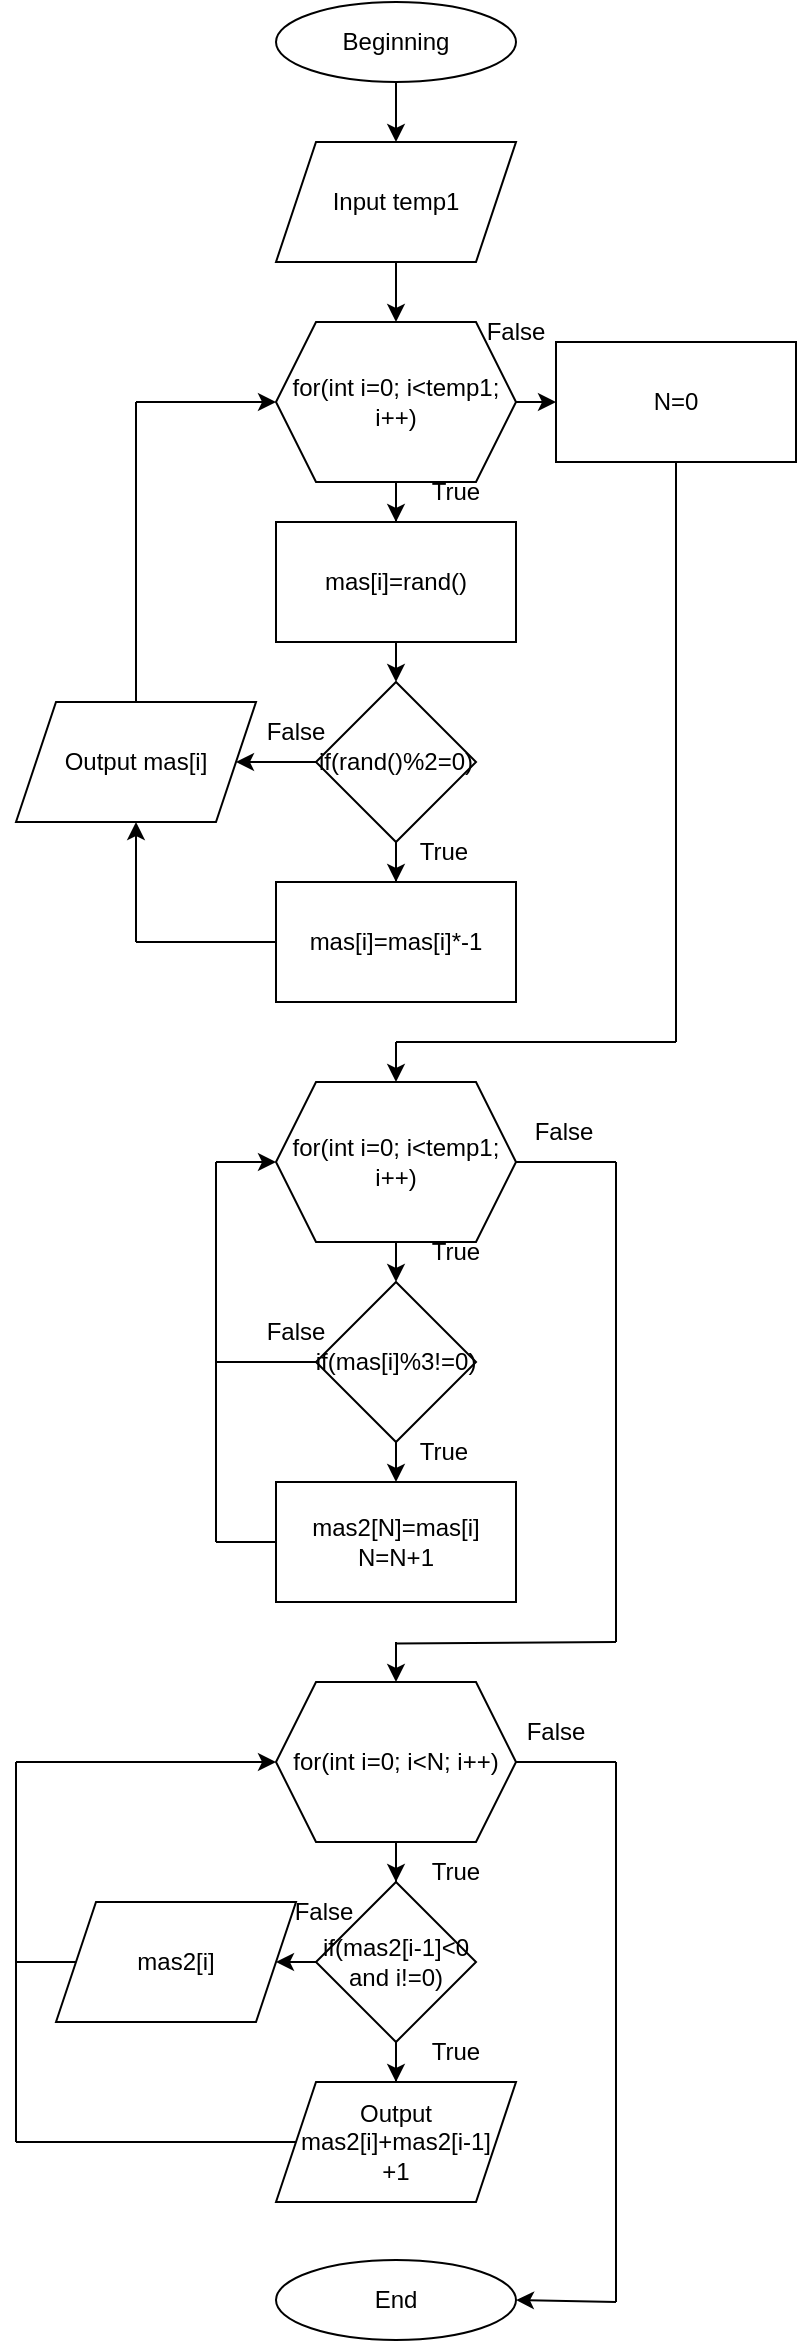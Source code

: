<mxfile version="22.1.4" type="github">
  <diagram name="Страница — 1" id="QdRjNQQR4QtvAwV5bxlI">
    <mxGraphModel dx="1050" dy="565" grid="1" gridSize="10" guides="1" tooltips="1" connect="1" arrows="1" fold="1" page="1" pageScale="1" pageWidth="827" pageHeight="1169" math="0" shadow="0">
      <root>
        <mxCell id="0" />
        <mxCell id="1" parent="0" />
        <mxCell id="7c0A-dP-2c0LiIIa3m8O-8" value="" style="edgeStyle=orthogonalEdgeStyle;rounded=0;orthogonalLoop=1;jettySize=auto;html=1;" edge="1" parent="1" source="7c0A-dP-2c0LiIIa3m8O-1" target="7c0A-dP-2c0LiIIa3m8O-2">
          <mxGeometry relative="1" as="geometry" />
        </mxCell>
        <mxCell id="7c0A-dP-2c0LiIIa3m8O-1" value="Beginning" style="ellipse;whiteSpace=wrap;html=1;" vertex="1" parent="1">
          <mxGeometry x="330" y="40" width="120" height="40" as="geometry" />
        </mxCell>
        <mxCell id="7c0A-dP-2c0LiIIa3m8O-9" value="" style="edgeStyle=orthogonalEdgeStyle;rounded=0;orthogonalLoop=1;jettySize=auto;html=1;" edge="1" parent="1" source="7c0A-dP-2c0LiIIa3m8O-2" target="7c0A-dP-2c0LiIIa3m8O-3">
          <mxGeometry relative="1" as="geometry" />
        </mxCell>
        <mxCell id="7c0A-dP-2c0LiIIa3m8O-2" value="Input temp1" style="shape=parallelogram;perimeter=parallelogramPerimeter;whiteSpace=wrap;html=1;fixedSize=1;" vertex="1" parent="1">
          <mxGeometry x="330" y="110" width="120" height="60" as="geometry" />
        </mxCell>
        <mxCell id="7c0A-dP-2c0LiIIa3m8O-10" value="" style="edgeStyle=orthogonalEdgeStyle;rounded=0;orthogonalLoop=1;jettySize=auto;html=1;" edge="1" parent="1" source="7c0A-dP-2c0LiIIa3m8O-3" target="7c0A-dP-2c0LiIIa3m8O-5">
          <mxGeometry relative="1" as="geometry" />
        </mxCell>
        <mxCell id="7c0A-dP-2c0LiIIa3m8O-3" value="for(int i=0; i&amp;lt;temp1; i++)" style="shape=hexagon;perimeter=hexagonPerimeter2;whiteSpace=wrap;html=1;fixedSize=1;" vertex="1" parent="1">
          <mxGeometry x="330" y="200" width="120" height="80" as="geometry" />
        </mxCell>
        <mxCell id="7c0A-dP-2c0LiIIa3m8O-4" value="mas[i]=rand()" style="rounded=0;whiteSpace=wrap;html=1;" vertex="1" parent="1">
          <mxGeometry x="330" y="300" width="120" height="60" as="geometry" />
        </mxCell>
        <mxCell id="7c0A-dP-2c0LiIIa3m8O-12" value="" style="edgeStyle=orthogonalEdgeStyle;rounded=0;orthogonalLoop=1;jettySize=auto;html=1;" edge="1" parent="1" source="7c0A-dP-2c0LiIIa3m8O-5" target="7c0A-dP-2c0LiIIa3m8O-6">
          <mxGeometry relative="1" as="geometry" />
        </mxCell>
        <mxCell id="7c0A-dP-2c0LiIIa3m8O-13" value="" style="edgeStyle=orthogonalEdgeStyle;rounded=0;orthogonalLoop=1;jettySize=auto;html=1;" edge="1" parent="1" source="7c0A-dP-2c0LiIIa3m8O-5" target="7c0A-dP-2c0LiIIa3m8O-7">
          <mxGeometry relative="1" as="geometry" />
        </mxCell>
        <mxCell id="7c0A-dP-2c0LiIIa3m8O-5" value="if(rand()%2=0)" style="rhombus;whiteSpace=wrap;html=1;" vertex="1" parent="1">
          <mxGeometry x="350" y="380" width="80" height="80" as="geometry" />
        </mxCell>
        <mxCell id="7c0A-dP-2c0LiIIa3m8O-6" value="mas[i]=mas[i]*-1" style="rounded=0;whiteSpace=wrap;html=1;" vertex="1" parent="1">
          <mxGeometry x="330" y="480" width="120" height="60" as="geometry" />
        </mxCell>
        <mxCell id="7c0A-dP-2c0LiIIa3m8O-7" value="Output mas[i]" style="shape=parallelogram;perimeter=parallelogramPerimeter;whiteSpace=wrap;html=1;fixedSize=1;" vertex="1" parent="1">
          <mxGeometry x="200" y="390" width="120" height="60" as="geometry" />
        </mxCell>
        <mxCell id="7c0A-dP-2c0LiIIa3m8O-11" value="" style="endArrow=classic;html=1;rounded=0;exitX=0.5;exitY=1;exitDx=0;exitDy=0;entryX=0.5;entryY=0;entryDx=0;entryDy=0;" edge="1" parent="1" source="7c0A-dP-2c0LiIIa3m8O-3" target="7c0A-dP-2c0LiIIa3m8O-4">
          <mxGeometry width="50" height="50" relative="1" as="geometry">
            <mxPoint x="390" y="320" as="sourcePoint" />
            <mxPoint x="440" y="270" as="targetPoint" />
          </mxGeometry>
        </mxCell>
        <mxCell id="7c0A-dP-2c0LiIIa3m8O-14" value="" style="endArrow=none;html=1;rounded=0;exitX=0;exitY=0.5;exitDx=0;exitDy=0;" edge="1" parent="1" source="7c0A-dP-2c0LiIIa3m8O-6">
          <mxGeometry width="50" height="50" relative="1" as="geometry">
            <mxPoint x="390" y="320" as="sourcePoint" />
            <mxPoint x="260" y="510" as="targetPoint" />
          </mxGeometry>
        </mxCell>
        <mxCell id="7c0A-dP-2c0LiIIa3m8O-15" value="" style="endArrow=classic;html=1;rounded=0;entryX=0.5;entryY=1;entryDx=0;entryDy=0;" edge="1" parent="1" target="7c0A-dP-2c0LiIIa3m8O-7">
          <mxGeometry width="50" height="50" relative="1" as="geometry">
            <mxPoint x="260" y="510" as="sourcePoint" />
            <mxPoint x="440" y="270" as="targetPoint" />
          </mxGeometry>
        </mxCell>
        <mxCell id="7c0A-dP-2c0LiIIa3m8O-16" value="" style="endArrow=none;html=1;rounded=0;exitX=0.5;exitY=0;exitDx=0;exitDy=0;" edge="1" parent="1" source="7c0A-dP-2c0LiIIa3m8O-7">
          <mxGeometry width="50" height="50" relative="1" as="geometry">
            <mxPoint x="390" y="320" as="sourcePoint" />
            <mxPoint x="260" y="240" as="targetPoint" />
          </mxGeometry>
        </mxCell>
        <mxCell id="7c0A-dP-2c0LiIIa3m8O-17" value="" style="endArrow=classic;html=1;rounded=0;entryX=0;entryY=0.5;entryDx=0;entryDy=0;" edge="1" parent="1" target="7c0A-dP-2c0LiIIa3m8O-3">
          <mxGeometry width="50" height="50" relative="1" as="geometry">
            <mxPoint x="260" y="240" as="sourcePoint" />
            <mxPoint x="440" y="270" as="targetPoint" />
          </mxGeometry>
        </mxCell>
        <mxCell id="7c0A-dP-2c0LiIIa3m8O-18" value="N=0" style="rounded=0;whiteSpace=wrap;html=1;" vertex="1" parent="1">
          <mxGeometry x="470" y="210" width="120" height="60" as="geometry" />
        </mxCell>
        <mxCell id="7c0A-dP-2c0LiIIa3m8O-19" value="" style="endArrow=none;html=1;rounded=0;entryX=0.5;entryY=1;entryDx=0;entryDy=0;" edge="1" parent="1" target="7c0A-dP-2c0LiIIa3m8O-18">
          <mxGeometry width="50" height="50" relative="1" as="geometry">
            <mxPoint x="530" y="560" as="sourcePoint" />
            <mxPoint x="440" y="460" as="targetPoint" />
          </mxGeometry>
        </mxCell>
        <mxCell id="7c0A-dP-2c0LiIIa3m8O-20" value="" style="endArrow=none;html=1;rounded=0;" edge="1" parent="1">
          <mxGeometry width="50" height="50" relative="1" as="geometry">
            <mxPoint x="390" y="560" as="sourcePoint" />
            <mxPoint x="530" y="560" as="targetPoint" />
          </mxGeometry>
        </mxCell>
        <mxCell id="7c0A-dP-2c0LiIIa3m8O-21" value="for(int i=0; i&amp;lt;temp1; i++)" style="shape=hexagon;perimeter=hexagonPerimeter2;whiteSpace=wrap;html=1;fixedSize=1;" vertex="1" parent="1">
          <mxGeometry x="330" y="580" width="120" height="80" as="geometry" />
        </mxCell>
        <mxCell id="7c0A-dP-2c0LiIIa3m8O-22" value="" style="endArrow=classic;html=1;rounded=0;entryX=0.5;entryY=0;entryDx=0;entryDy=0;" edge="1" parent="1" target="7c0A-dP-2c0LiIIa3m8O-21">
          <mxGeometry width="50" height="50" relative="1" as="geometry">
            <mxPoint x="390" y="560" as="sourcePoint" />
            <mxPoint x="440" y="460" as="targetPoint" />
          </mxGeometry>
        </mxCell>
        <mxCell id="7c0A-dP-2c0LiIIa3m8O-23" value="if(mas[i]%3!=0)" style="rhombus;whiteSpace=wrap;html=1;" vertex="1" parent="1">
          <mxGeometry x="350" y="680" width="80" height="80" as="geometry" />
        </mxCell>
        <mxCell id="7c0A-dP-2c0LiIIa3m8O-24" value="mas2[N]=mas[i]&lt;br&gt;N=N+1" style="rounded=0;whiteSpace=wrap;html=1;" vertex="1" parent="1">
          <mxGeometry x="330" y="780" width="120" height="60" as="geometry" />
        </mxCell>
        <mxCell id="7c0A-dP-2c0LiIIa3m8O-25" value="" style="endArrow=none;html=1;rounded=0;exitX=0;exitY=0.5;exitDx=0;exitDy=0;" edge="1" parent="1" source="7c0A-dP-2c0LiIIa3m8O-23">
          <mxGeometry width="50" height="50" relative="1" as="geometry">
            <mxPoint x="390" y="690" as="sourcePoint" />
            <mxPoint x="300" y="720" as="targetPoint" />
          </mxGeometry>
        </mxCell>
        <mxCell id="7c0A-dP-2c0LiIIa3m8O-26" value="" style="endArrow=none;html=1;rounded=0;exitX=0;exitY=0.5;exitDx=0;exitDy=0;" edge="1" parent="1" source="7c0A-dP-2c0LiIIa3m8O-24">
          <mxGeometry width="50" height="50" relative="1" as="geometry">
            <mxPoint x="390" y="690" as="sourcePoint" />
            <mxPoint x="300" y="810" as="targetPoint" />
          </mxGeometry>
        </mxCell>
        <mxCell id="7c0A-dP-2c0LiIIa3m8O-27" value="" style="endArrow=none;html=1;rounded=0;" edge="1" parent="1">
          <mxGeometry width="50" height="50" relative="1" as="geometry">
            <mxPoint x="300" y="810" as="sourcePoint" />
            <mxPoint x="300" y="620" as="targetPoint" />
          </mxGeometry>
        </mxCell>
        <mxCell id="7c0A-dP-2c0LiIIa3m8O-28" value="" style="endArrow=classic;html=1;rounded=0;entryX=0;entryY=0.5;entryDx=0;entryDy=0;" edge="1" parent="1" target="7c0A-dP-2c0LiIIa3m8O-21">
          <mxGeometry width="50" height="50" relative="1" as="geometry">
            <mxPoint x="300" y="620" as="sourcePoint" />
            <mxPoint x="490" y="630" as="targetPoint" />
          </mxGeometry>
        </mxCell>
        <mxCell id="7c0A-dP-2c0LiIIa3m8O-29" value="" style="endArrow=none;html=1;rounded=0;" edge="1" parent="1">
          <mxGeometry width="50" height="50" relative="1" as="geometry">
            <mxPoint x="500" y="860" as="sourcePoint" />
            <mxPoint x="500" y="620" as="targetPoint" />
          </mxGeometry>
        </mxCell>
        <mxCell id="7c0A-dP-2c0LiIIa3m8O-30" value="" style="endArrow=none;html=1;rounded=0;exitX=1;exitY=0.5;exitDx=0;exitDy=0;" edge="1" parent="1" source="7c0A-dP-2c0LiIIa3m8O-21">
          <mxGeometry width="50" height="50" relative="1" as="geometry">
            <mxPoint x="440" y="680" as="sourcePoint" />
            <mxPoint x="500" y="620" as="targetPoint" />
          </mxGeometry>
        </mxCell>
        <mxCell id="7c0A-dP-2c0LiIIa3m8O-31" value="" style="endArrow=none;html=1;rounded=0;" edge="1" parent="1">
          <mxGeometry width="50" height="50" relative="1" as="geometry">
            <mxPoint x="390" y="860.8" as="sourcePoint" />
            <mxPoint x="500" y="860" as="targetPoint" />
          </mxGeometry>
        </mxCell>
        <mxCell id="7c0A-dP-2c0LiIIa3m8O-37" value="" style="edgeStyle=orthogonalEdgeStyle;rounded=0;orthogonalLoop=1;jettySize=auto;html=1;" edge="1" parent="1" source="7c0A-dP-2c0LiIIa3m8O-32" target="7c0A-dP-2c0LiIIa3m8O-34">
          <mxGeometry relative="1" as="geometry" />
        </mxCell>
        <mxCell id="7c0A-dP-2c0LiIIa3m8O-32" value="for(int i=0; i&amp;lt;N; i++)" style="shape=hexagon;perimeter=hexagonPerimeter2;whiteSpace=wrap;html=1;fixedSize=1;" vertex="1" parent="1">
          <mxGeometry x="330" y="880" width="120" height="80" as="geometry" />
        </mxCell>
        <mxCell id="7c0A-dP-2c0LiIIa3m8O-33" value="" style="endArrow=classic;html=1;rounded=0;entryX=0.5;entryY=0;entryDx=0;entryDy=0;" edge="1" parent="1" target="7c0A-dP-2c0LiIIa3m8O-32">
          <mxGeometry width="50" height="50" relative="1" as="geometry">
            <mxPoint x="390" y="860" as="sourcePoint" />
            <mxPoint x="490" y="860" as="targetPoint" />
          </mxGeometry>
        </mxCell>
        <mxCell id="7c0A-dP-2c0LiIIa3m8O-38" value="" style="edgeStyle=orthogonalEdgeStyle;rounded=0;orthogonalLoop=1;jettySize=auto;html=1;" edge="1" parent="1" source="7c0A-dP-2c0LiIIa3m8O-34" target="7c0A-dP-2c0LiIIa3m8O-35">
          <mxGeometry relative="1" as="geometry" />
        </mxCell>
        <mxCell id="7c0A-dP-2c0LiIIa3m8O-34" value="if(mas2[i-1]&amp;lt;0&lt;br&gt;and i!=0)" style="rhombus;whiteSpace=wrap;html=1;" vertex="1" parent="1">
          <mxGeometry x="350" y="980" width="80" height="80" as="geometry" />
        </mxCell>
        <mxCell id="7c0A-dP-2c0LiIIa3m8O-35" value="Output mas2[i]+mas2[i-1]&lt;br&gt;+1" style="shape=parallelogram;perimeter=parallelogramPerimeter;whiteSpace=wrap;html=1;fixedSize=1;" vertex="1" parent="1">
          <mxGeometry x="330" y="1080" width="120" height="60" as="geometry" />
        </mxCell>
        <mxCell id="7c0A-dP-2c0LiIIa3m8O-36" value="mas2[i]" style="shape=parallelogram;perimeter=parallelogramPerimeter;whiteSpace=wrap;html=1;fixedSize=1;" vertex="1" parent="1">
          <mxGeometry x="220" y="990" width="120" height="60" as="geometry" />
        </mxCell>
        <mxCell id="7c0A-dP-2c0LiIIa3m8O-39" value="" style="endArrow=classic;html=1;rounded=0;entryX=1;entryY=0.5;entryDx=0;entryDy=0;exitX=0;exitY=0.5;exitDx=0;exitDy=0;" edge="1" parent="1" source="7c0A-dP-2c0LiIIa3m8O-34" target="7c0A-dP-2c0LiIIa3m8O-36">
          <mxGeometry width="50" height="50" relative="1" as="geometry">
            <mxPoint x="440" y="1040" as="sourcePoint" />
            <mxPoint x="490" y="990" as="targetPoint" />
          </mxGeometry>
        </mxCell>
        <mxCell id="7c0A-dP-2c0LiIIa3m8O-40" value="" style="endArrow=none;html=1;rounded=0;" edge="1" parent="1">
          <mxGeometry width="50" height="50" relative="1" as="geometry">
            <mxPoint x="200" y="1110" as="sourcePoint" />
            <mxPoint x="200" y="920" as="targetPoint" />
          </mxGeometry>
        </mxCell>
        <mxCell id="7c0A-dP-2c0LiIIa3m8O-41" value="" style="endArrow=none;html=1;rounded=0;exitX=0;exitY=0.5;exitDx=0;exitDy=0;" edge="1" parent="1" source="7c0A-dP-2c0LiIIa3m8O-36">
          <mxGeometry width="50" height="50" relative="1" as="geometry">
            <mxPoint x="440" y="1040" as="sourcePoint" />
            <mxPoint x="200" y="1020" as="targetPoint" />
          </mxGeometry>
        </mxCell>
        <mxCell id="7c0A-dP-2c0LiIIa3m8O-42" value="" style="endArrow=none;html=1;rounded=0;exitX=0;exitY=0.5;exitDx=0;exitDy=0;" edge="1" parent="1" source="7c0A-dP-2c0LiIIa3m8O-35">
          <mxGeometry width="50" height="50" relative="1" as="geometry">
            <mxPoint x="440" y="1040" as="sourcePoint" />
            <mxPoint x="200" y="1110" as="targetPoint" />
          </mxGeometry>
        </mxCell>
        <mxCell id="7c0A-dP-2c0LiIIa3m8O-43" value="" style="endArrow=classic;html=1;rounded=0;entryX=0;entryY=0.5;entryDx=0;entryDy=0;" edge="1" parent="1" target="7c0A-dP-2c0LiIIa3m8O-32">
          <mxGeometry width="50" height="50" relative="1" as="geometry">
            <mxPoint x="200" y="920" as="sourcePoint" />
            <mxPoint x="490" y="990" as="targetPoint" />
          </mxGeometry>
        </mxCell>
        <mxCell id="7c0A-dP-2c0LiIIa3m8O-44" value="End" style="ellipse;whiteSpace=wrap;html=1;" vertex="1" parent="1">
          <mxGeometry x="330" y="1169" width="120" height="40" as="geometry" />
        </mxCell>
        <mxCell id="7c0A-dP-2c0LiIIa3m8O-45" value="" style="endArrow=none;html=1;rounded=0;exitX=1;exitY=0.5;exitDx=0;exitDy=0;" edge="1" parent="1" source="7c0A-dP-2c0LiIIa3m8O-32">
          <mxGeometry width="50" height="50" relative="1" as="geometry">
            <mxPoint x="440" y="1040" as="sourcePoint" />
            <mxPoint x="500" y="920" as="targetPoint" />
          </mxGeometry>
        </mxCell>
        <mxCell id="7c0A-dP-2c0LiIIa3m8O-46" value="" style="endArrow=none;html=1;rounded=0;" edge="1" parent="1">
          <mxGeometry width="50" height="50" relative="1" as="geometry">
            <mxPoint x="500" y="1190" as="sourcePoint" />
            <mxPoint x="500" y="920" as="targetPoint" />
          </mxGeometry>
        </mxCell>
        <mxCell id="7c0A-dP-2c0LiIIa3m8O-47" value="" style="endArrow=classic;html=1;rounded=0;entryX=1;entryY=0.5;entryDx=0;entryDy=0;" edge="1" parent="1" target="7c0A-dP-2c0LiIIa3m8O-44">
          <mxGeometry width="50" height="50" relative="1" as="geometry">
            <mxPoint x="500" y="1190" as="sourcePoint" />
            <mxPoint x="490" y="990" as="targetPoint" />
          </mxGeometry>
        </mxCell>
        <mxCell id="7c0A-dP-2c0LiIIa3m8O-48" value="" style="endArrow=classic;html=1;rounded=0;exitX=1;exitY=0.5;exitDx=0;exitDy=0;entryX=0;entryY=0.5;entryDx=0;entryDy=0;" edge="1" parent="1" source="7c0A-dP-2c0LiIIa3m8O-3" target="7c0A-dP-2c0LiIIa3m8O-18">
          <mxGeometry width="50" height="50" relative="1" as="geometry">
            <mxPoint x="440" y="320" as="sourcePoint" />
            <mxPoint x="490" y="270" as="targetPoint" />
          </mxGeometry>
        </mxCell>
        <mxCell id="7c0A-dP-2c0LiIIa3m8O-49" value="True" style="text;html=1;strokeColor=none;fillColor=none;align=center;verticalAlign=middle;whiteSpace=wrap;rounded=0;" vertex="1" parent="1">
          <mxGeometry x="390" y="270" width="60" height="30" as="geometry" />
        </mxCell>
        <mxCell id="7c0A-dP-2c0LiIIa3m8O-50" value="True" style="text;html=1;strokeColor=none;fillColor=none;align=center;verticalAlign=middle;whiteSpace=wrap;rounded=0;" vertex="1" parent="1">
          <mxGeometry x="384" y="450" width="60" height="30" as="geometry" />
        </mxCell>
        <mxCell id="7c0A-dP-2c0LiIIa3m8O-51" value="True" style="text;html=1;strokeColor=none;fillColor=none;align=center;verticalAlign=middle;whiteSpace=wrap;rounded=0;" vertex="1" parent="1">
          <mxGeometry x="390" y="650" width="60" height="30" as="geometry" />
        </mxCell>
        <mxCell id="7c0A-dP-2c0LiIIa3m8O-52" value="" style="endArrow=classic;html=1;rounded=0;exitX=0.5;exitY=1;exitDx=0;exitDy=0;entryX=0.5;entryY=0;entryDx=0;entryDy=0;" edge="1" parent="1" source="7c0A-dP-2c0LiIIa3m8O-21" target="7c0A-dP-2c0LiIIa3m8O-23">
          <mxGeometry width="50" height="50" relative="1" as="geometry">
            <mxPoint x="440" y="570" as="sourcePoint" />
            <mxPoint x="490" y="520" as="targetPoint" />
          </mxGeometry>
        </mxCell>
        <mxCell id="7c0A-dP-2c0LiIIa3m8O-53" value="True" style="text;html=1;strokeColor=none;fillColor=none;align=center;verticalAlign=middle;whiteSpace=wrap;rounded=0;" vertex="1" parent="1">
          <mxGeometry x="384" y="750" width="60" height="30" as="geometry" />
        </mxCell>
        <mxCell id="7c0A-dP-2c0LiIIa3m8O-54" value="" style="endArrow=classic;html=1;rounded=0;exitX=0.5;exitY=1;exitDx=0;exitDy=0;entryX=0.5;entryY=0;entryDx=0;entryDy=0;" edge="1" parent="1" source="7c0A-dP-2c0LiIIa3m8O-23" target="7c0A-dP-2c0LiIIa3m8O-24">
          <mxGeometry width="50" height="50" relative="1" as="geometry">
            <mxPoint x="450" y="580" as="sourcePoint" />
            <mxPoint x="500" y="530" as="targetPoint" />
          </mxGeometry>
        </mxCell>
        <mxCell id="7c0A-dP-2c0LiIIa3m8O-55" value="True" style="text;html=1;strokeColor=none;fillColor=none;align=center;verticalAlign=middle;whiteSpace=wrap;rounded=0;" vertex="1" parent="1">
          <mxGeometry x="390" y="960" width="60" height="30" as="geometry" />
        </mxCell>
        <mxCell id="7c0A-dP-2c0LiIIa3m8O-56" value="True" style="text;html=1;strokeColor=none;fillColor=none;align=center;verticalAlign=middle;whiteSpace=wrap;rounded=0;" vertex="1" parent="1">
          <mxGeometry x="390" y="1050" width="60" height="30" as="geometry" />
        </mxCell>
        <mxCell id="7c0A-dP-2c0LiIIa3m8O-57" value="False" style="text;html=1;strokeColor=none;fillColor=none;align=center;verticalAlign=middle;whiteSpace=wrap;rounded=0;" vertex="1" parent="1">
          <mxGeometry x="420" y="190" width="60" height="30" as="geometry" />
        </mxCell>
        <mxCell id="7c0A-dP-2c0LiIIa3m8O-58" value="False" style="text;html=1;strokeColor=none;fillColor=none;align=center;verticalAlign=middle;whiteSpace=wrap;rounded=0;" vertex="1" parent="1">
          <mxGeometry x="310" y="390" width="60" height="30" as="geometry" />
        </mxCell>
        <mxCell id="7c0A-dP-2c0LiIIa3m8O-59" value="False" style="text;html=1;strokeColor=none;fillColor=none;align=center;verticalAlign=middle;whiteSpace=wrap;rounded=0;" vertex="1" parent="1">
          <mxGeometry x="444" y="590" width="60" height="30" as="geometry" />
        </mxCell>
        <mxCell id="7c0A-dP-2c0LiIIa3m8O-60" value="False" style="text;html=1;strokeColor=none;fillColor=none;align=center;verticalAlign=middle;whiteSpace=wrap;rounded=0;" vertex="1" parent="1">
          <mxGeometry x="310" y="690" width="60" height="30" as="geometry" />
        </mxCell>
        <mxCell id="7c0A-dP-2c0LiIIa3m8O-61" value="False" style="text;html=1;strokeColor=none;fillColor=none;align=center;verticalAlign=middle;whiteSpace=wrap;rounded=0;" vertex="1" parent="1">
          <mxGeometry x="324" y="980" width="60" height="30" as="geometry" />
        </mxCell>
        <mxCell id="7c0A-dP-2c0LiIIa3m8O-62" value="False" style="text;html=1;strokeColor=none;fillColor=none;align=center;verticalAlign=middle;whiteSpace=wrap;rounded=0;" vertex="1" parent="1">
          <mxGeometry x="440" y="890" width="60" height="30" as="geometry" />
        </mxCell>
      </root>
    </mxGraphModel>
  </diagram>
</mxfile>
